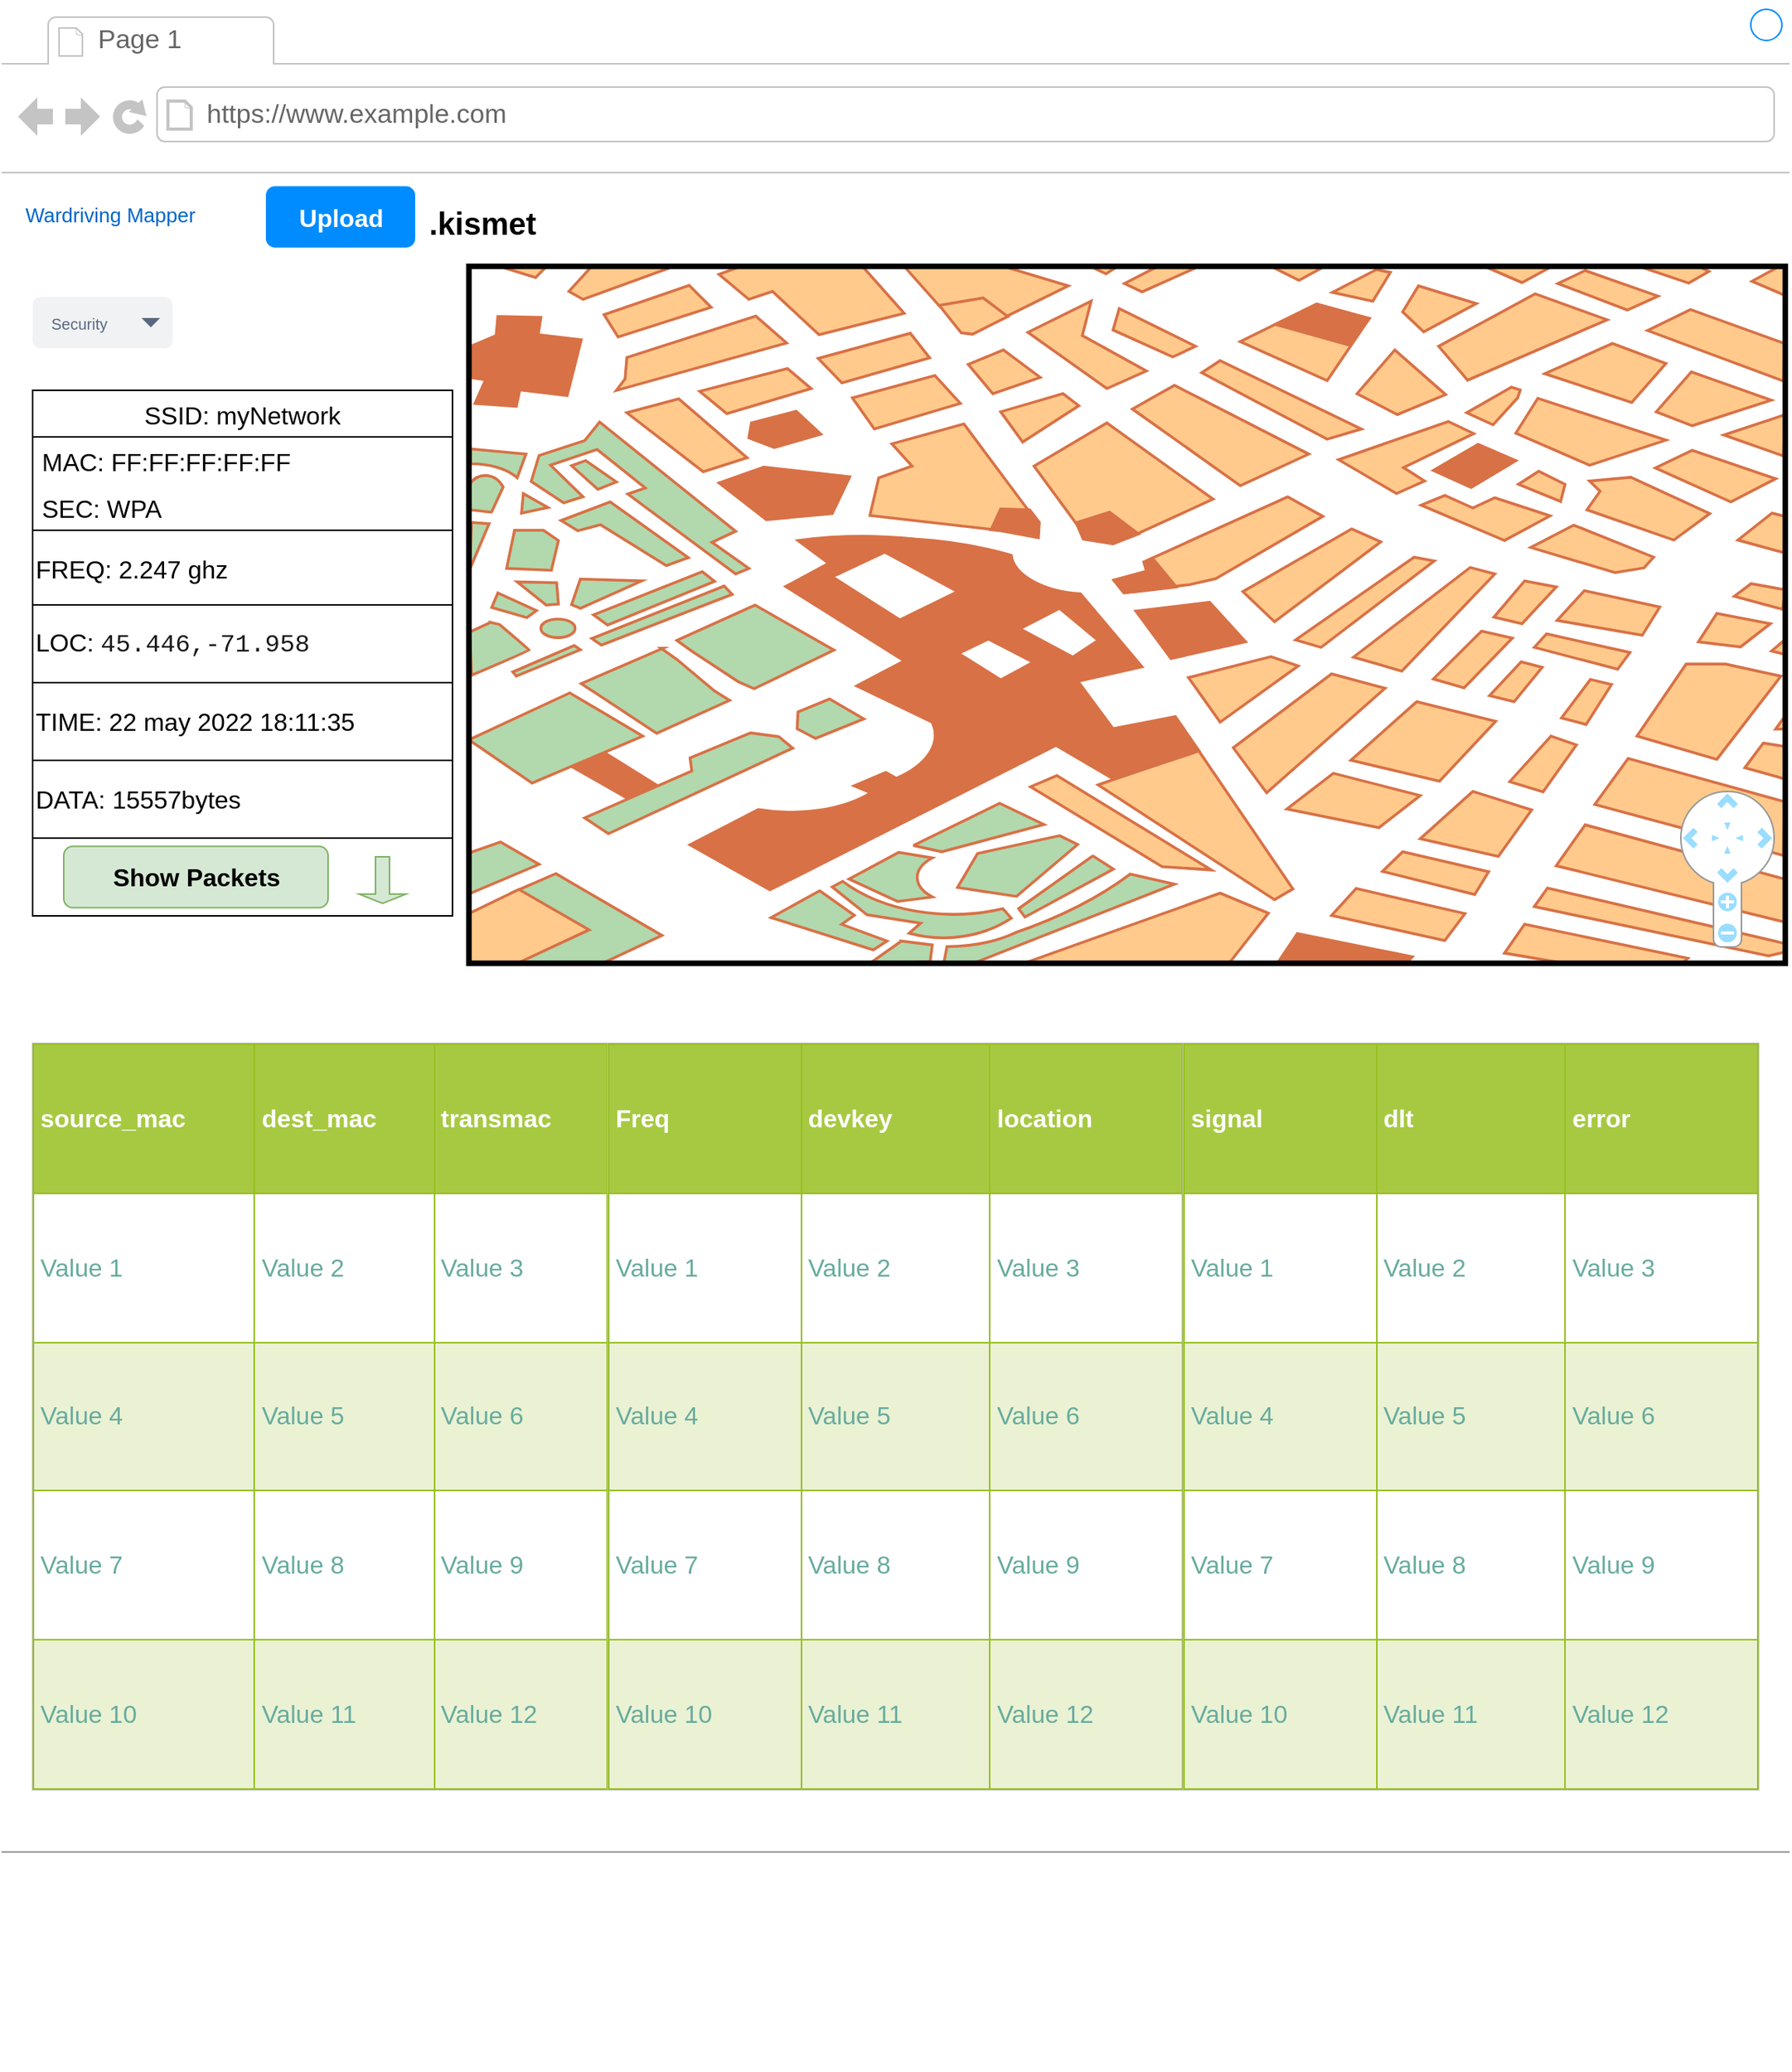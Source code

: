 <mxfile>
    <diagram id="piDafpqhtRUU5qUU-vj8" name="Page-1">
        <mxGraphModel dx="1792" dy="782" grid="1" gridSize="10" guides="1" tooltips="1" connect="1" arrows="1" fold="1" page="1" pageScale="1" pageWidth="827" pageHeight="1169" math="0" shadow="0">
            <root>
                <mxCell id="0"/>
                <mxCell id="1" parent="0"/>
                <mxCell id="8962rQQDY3VNNf6We3Pp-1" value="" style="strokeWidth=1;shadow=0;dashed=0;align=center;html=1;shape=mxgraph.mockup.containers.browserWindow;rSize=0;strokeColor2=#008cff;strokeColor3=#c4c4c4;mainText=,;recursiveResize=0;strokeColor=#FFFFFF;fontColor=#FFFFFF;" parent="1" vertex="1">
                    <mxGeometry x="10" y="10" width="1150" height="1330" as="geometry"/>
                </mxCell>
                <mxCell id="8962rQQDY3VNNf6We3Pp-2" value="Page 1" style="strokeWidth=1;shadow=0;dashed=0;align=center;html=1;shape=mxgraph.mockup.containers.anchor;fontSize=17;fontColor=#666666;align=left;" parent="8962rQQDY3VNNf6We3Pp-1" vertex="1">
                    <mxGeometry x="60" y="12" width="110" height="26" as="geometry"/>
                </mxCell>
                <mxCell id="8962rQQDY3VNNf6We3Pp-3" value="https://www.example.com" style="strokeWidth=1;shadow=0;dashed=0;align=center;html=1;shape=mxgraph.mockup.containers.anchor;rSize=0;fontSize=17;fontColor=#666666;align=left;" parent="8962rQQDY3VNNf6We3Pp-1" vertex="1">
                    <mxGeometry x="130" y="60" width="250" height="26" as="geometry"/>
                </mxCell>
                <mxCell id="8962rQQDY3VNNf6We3Pp-12" value="Security" style="rounded=1;fillColor=#F1F2F4;strokeColor=none;html=1;fontColor=#596780;align=left;fontSize=10;spacingLeft=10" parent="8962rQQDY3VNNf6We3Pp-1" vertex="1">
                    <mxGeometry x="20" y="190" width="90" height="33" as="geometry"/>
                </mxCell>
                <mxCell id="8962rQQDY3VNNf6We3Pp-13" value="" style="shape=triangle;direction=south;fillColor=#596780;strokeColor=none;html=1" parent="8962rQQDY3VNNf6We3Pp-12" vertex="1">
                    <mxGeometry x="1" y="0.5" width="12" height="6" relative="1" as="geometry">
                        <mxPoint x="-20" y="-3" as="offset"/>
                    </mxGeometry>
                </mxCell>
                <mxCell id="8962rQQDY3VNNf6We3Pp-14" value="Upload" style="rounded=1;align=center;strokeColor=none;html=1;fontColor=#ffffff;fontSize=16;fillColor=#008CFF;fontStyle=1" parent="8962rQQDY3VNNf6We3Pp-1" vertex="1">
                    <mxGeometry x="170" y="118.75" width="96" height="39.5" as="geometry"/>
                </mxCell>
                <mxCell id="8962rQQDY3VNNf6We3Pp-16" value="Wardriving Mapper&lt;br&gt;" style="text;html=1;strokeColor=none;fillColor=none;align=center;verticalAlign=middle;whiteSpace=wrap;rounded=0;fontSize=13;fontColor=#0066CC;" parent="8962rQQDY3VNNf6We3Pp-1" vertex="1">
                    <mxGeometry x="10" y="127" width="120" height="20" as="geometry"/>
                </mxCell>
                <mxCell id="8962rQQDY3VNNf6We3Pp-35" value="" style="verticalLabelPosition=bottom;shadow=0;dashed=0;align=center;html=1;verticalAlign=top;strokeWidth=1;shape=mxgraph.mockup.markup.line;strokeColor=#999999;fillColor=#008CFF;fontSize=13;fontColor=#0066CC;" parent="8962rQQDY3VNNf6We3Pp-1" vertex="1">
                    <mxGeometry y="1180" width="1150" height="20" as="geometry"/>
                </mxCell>
                <mxCell id="8962rQQDY3VNNf6We3Pp-36" value="" style="shape=image;html=1;verticalAlign=top;verticalLabelPosition=bottom;labelBackgroundColor=#ffffff;imageAspect=0;aspect=fixed;image=https://cdn3.iconfinder.com/data/icons/peelicons-vol-1/50/LinkedIn-128.png;fillColor=#008CFF;fontSize=13;fontColor=#0066CC;" parent="8962rQQDY3VNNf6We3Pp-1" vertex="1">
                    <mxGeometry x="870" y="1235" width="30" height="30" as="geometry"/>
                </mxCell>
                <mxCell id="8962rQQDY3VNNf6We3Pp-37" value="" style="shape=image;html=1;verticalAlign=top;verticalLabelPosition=bottom;labelBackgroundColor=#ffffff;imageAspect=0;aspect=fixed;image=https://cdn3.iconfinder.com/data/icons/peelicons-vol-1/50/Facebook-128.png;fillColor=#008CFF;fontSize=13;fontColor=#0066CC;" parent="8962rQQDY3VNNf6We3Pp-1" vertex="1">
                    <mxGeometry x="920" y="1235" width="30" height="30" as="geometry"/>
                </mxCell>
                <mxCell id="8962rQQDY3VNNf6We3Pp-38" value="" style="shape=image;html=1;verticalAlign=top;verticalLabelPosition=bottom;labelBackgroundColor=#ffffff;imageAspect=0;aspect=fixed;image=https://cdn3.iconfinder.com/data/icons/peelicons-vol-1/50/Twitter-128.png;fillColor=#008CFF;fontSize=13;fontColor=#0066CC;" parent="8962rQQDY3VNNf6We3Pp-1" vertex="1">
                    <mxGeometry x="970" y="1235" width="30" height="30" as="geometry"/>
                </mxCell>
                <mxCell id="dJ0W-C5eMbom-Qk9ZyAU-2" value="" style="verticalLabelPosition=bottom;shadow=0;dashed=0;align=center;html=1;verticalAlign=top;strokeWidth=1;shape=mxgraph.mockup.misc.map;" parent="8962rQQDY3VNNf6We3Pp-1" vertex="1">
                    <mxGeometry x="300" y="170" width="850" height="450" as="geometry"/>
                </mxCell>
                <mxCell id="dJ0W-C5eMbom-Qk9ZyAU-4" value="&lt;h1&gt;&lt;span style=&quot;font-size: 20px;&quot;&gt;.kismet&lt;/span&gt;&lt;/h1&gt;" style="text;html=1;strokeColor=none;fillColor=none;spacing=5;spacingTop=-20;whiteSpace=wrap;overflow=hidden;rounded=0;" parent="8962rQQDY3VNNf6We3Pp-1" vertex="1">
                    <mxGeometry x="270" y="121.75" width="87.5" height="36.5" as="geometry"/>
                </mxCell>
                <mxCell id="dJ0W-C5eMbom-Qk9ZyAU-5" value="" style="shape=image;html=1;verticalAlign=top;verticalLabelPosition=bottom;labelBackgroundColor=#ffffff;imageAspect=0;aspect=fixed;image=https://cdn1.iconfinder.com/data/icons/unicons-line-vol-4/24/map-marker-128.png;fontSize=16;" parent="8962rQQDY3VNNf6We3Pp-1" vertex="1">
                    <mxGeometry x="725" y="400" width="48" height="48" as="geometry"/>
                </mxCell>
                <mxCell id="dJ0W-C5eMbom-Qk9ZyAU-6" value="" style="shape=image;html=1;verticalAlign=top;verticalLabelPosition=bottom;labelBackgroundColor=#ffffff;imageAspect=0;aspect=fixed;image=https://cdn1.iconfinder.com/data/icons/unicons-line-vol-4/24/map-marker-128.png;fontSize=16;" parent="8962rQQDY3VNNf6We3Pp-1" vertex="1">
                    <mxGeometry x="769" y="340" width="48" height="48" as="geometry"/>
                </mxCell>
                <mxCell id="dJ0W-C5eMbom-Qk9ZyAU-7" value="" style="shape=image;html=1;verticalAlign=top;verticalLabelPosition=bottom;labelBackgroundColor=#ffffff;imageAspect=0;aspect=fixed;image=https://cdn1.iconfinder.com/data/icons/unicons-line-vol-4/24/map-marker-128.png;fontSize=16;" parent="8962rQQDY3VNNf6We3Pp-1" vertex="1">
                    <mxGeometry x="630" y="250" width="48" height="48" as="geometry"/>
                </mxCell>
                <mxCell id="dJ0W-C5eMbom-Qk9ZyAU-8" value="" style="shape=image;html=1;verticalAlign=top;verticalLabelPosition=bottom;labelBackgroundColor=#ffffff;imageAspect=0;aspect=fixed;image=https://cdn1.iconfinder.com/data/icons/unicons-line-vol-4/24/map-marker-128.png;fontSize=16;" parent="8962rQQDY3VNNf6We3Pp-1" vertex="1">
                    <mxGeometry x="770" y="460" width="48" height="48" as="geometry"/>
                </mxCell>
                <mxCell id="dJ0W-C5eMbom-Qk9ZyAU-9" value="SSID: myNetwork" style="swimlane;fontStyle=0;childLayout=stackLayout;horizontal=1;startSize=30;horizontalStack=0;resizeParent=1;resizeParentMax=0;resizeLast=0;collapsible=1;marginBottom=0;fontSize=16;" parent="8962rQQDY3VNNf6We3Pp-1" vertex="1">
                    <mxGeometry x="20" y="250" width="270" height="90" as="geometry">
                        <mxRectangle x="20" y="250" width="160" height="30" as="alternateBounds"/>
                    </mxGeometry>
                </mxCell>
                <mxCell id="dJ0W-C5eMbom-Qk9ZyAU-10" value="MAC: FF:FF:FF:FF:FF" style="text;strokeColor=none;fillColor=none;align=left;verticalAlign=middle;spacingLeft=4;spacingRight=4;overflow=hidden;points=[[0,0.5],[1,0.5]];portConstraint=eastwest;rotatable=0;fontSize=16;" parent="dJ0W-C5eMbom-Qk9ZyAU-9" vertex="1">
                    <mxGeometry y="30" width="270" height="30" as="geometry"/>
                </mxCell>
                <mxCell id="dJ0W-C5eMbom-Qk9ZyAU-11" value="SEC: WPA" style="text;strokeColor=none;fillColor=none;align=left;verticalAlign=middle;spacingLeft=4;spacingRight=4;overflow=hidden;points=[[0,0.5],[1,0.5]];portConstraint=eastwest;rotatable=0;fontSize=16;" parent="dJ0W-C5eMbom-Qk9ZyAU-9" vertex="1">
                    <mxGeometry y="60" width="270" height="30" as="geometry"/>
                </mxCell>
                <mxCell id="dJ0W-C5eMbom-Qk9ZyAU-15" value="FREQ: 2.247 ghz" style="rounded=0;whiteSpace=wrap;html=1;fontSize=16;align=left;" parent="8962rQQDY3VNNf6We3Pp-1" vertex="1">
                    <mxGeometry x="20" y="340" width="270" height="50" as="geometry"/>
                </mxCell>
                <mxCell id="dJ0W-C5eMbom-Qk9ZyAU-16" value="LOC:&amp;nbsp;&lt;span style=&quot;font-family: Consolas, &amp;quot;Courier New&amp;quot;, monospace; background-color: rgb(255, 255, 255);&quot;&gt;&lt;font color=&quot;#1a1a1a&quot; style=&quot;font-size: 16px;&quot;&gt;45.446,-71.958&lt;/font&gt;&lt;/span&gt;" style="rounded=0;whiteSpace=wrap;html=1;fontSize=16;align=left;" parent="8962rQQDY3VNNf6We3Pp-1" vertex="1">
                    <mxGeometry x="20" y="388" width="270" height="50" as="geometry"/>
                </mxCell>
                <mxCell id="dJ0W-C5eMbom-Qk9ZyAU-17" value="TIME: 22 may 2022 18:11:35" style="rounded=0;whiteSpace=wrap;html=1;fontSize=16;align=left;" parent="8962rQQDY3VNNf6We3Pp-1" vertex="1">
                    <mxGeometry x="20" y="438" width="270" height="50" as="geometry"/>
                </mxCell>
                <mxCell id="dJ0W-C5eMbom-Qk9ZyAU-18" value="" style="verticalLabelPosition=bottom;shadow=0;dashed=0;align=center;html=1;verticalAlign=top;strokeWidth=1;shape=mxgraph.mockup.navigation.mapNavigator;fillColor2=#99ddff;strokeColor2=none;strokeColor3=#ffffff;strokeColor=#999999;labelBackgroundColor=#FFFFFF;fontSize=16;fontColor=#1A1A1A;" parent="8962rQQDY3VNNf6We3Pp-1" vertex="1">
                    <mxGeometry x="1080" y="508" width="60" height="100" as="geometry"/>
                </mxCell>
                <mxCell id="dJ0W-C5eMbom-Qk9ZyAU-19" value="DATA: 15557bytes" style="rounded=0;whiteSpace=wrap;html=1;fontSize=16;align=left;" parent="8962rQQDY3VNNf6We3Pp-1" vertex="1">
                    <mxGeometry x="20" y="488" width="270" height="50" as="geometry"/>
                </mxCell>
                <mxCell id="dJ0W-C5eMbom-Qk9ZyAU-20" value="" style="rounded=0;whiteSpace=wrap;html=1;fontSize=16;align=left;" parent="8962rQQDY3VNNf6We3Pp-1" vertex="1">
                    <mxGeometry x="20" y="538" width="270" height="50" as="geometry"/>
                </mxCell>
                <mxCell id="dJ0W-C5eMbom-Qk9ZyAU-53" value="Show Packets" style="rounded=1;align=center;strokeColor=#82b366;html=1;fontSize=16;fillColor=#d5e8d4;fontStyle=1" parent="8962rQQDY3VNNf6We3Pp-1" vertex="1">
                    <mxGeometry x="40" y="543.25" width="170" height="39.5" as="geometry"/>
                </mxCell>
                <mxCell id="dJ0W-C5eMbom-Qk9ZyAU-55" value="" style="shape=singleArrow;direction=south;whiteSpace=wrap;html=1;labelBackgroundColor=none;fontSize=16;fillColor=#d5e8d4;strokeColor=#82b366;" parent="8962rQQDY3VNNf6We3Pp-1" vertex="1">
                    <mxGeometry x="230" y="550" width="30" height="30" as="geometry"/>
                </mxCell>
                <mxCell id="dJ0W-C5eMbom-Qk9ZyAU-59" value="&lt;table border=&quot;1&quot; width=&quot;100%&quot; height=&quot;100%&quot; cellpadding=&quot;4&quot; style=&quot;width:100%;height:100%;border-collapse:collapse;&quot;&gt;&lt;tbody&gt;&lt;tr style=&quot;background-color:#A7C942;color:#ffffff;border:1px solid #98bf21;&quot;&gt;&lt;th align=&quot;left&quot;&gt;source_mac&lt;/th&gt;&lt;th align=&quot;left&quot;&gt;dest_mac&lt;/th&gt;&lt;th align=&quot;left&quot;&gt;transmac&lt;/th&gt;&lt;/tr&gt;&lt;tr style=&quot;border:1px solid #98bf21;&quot;&gt;&lt;td&gt;Value 1&lt;/td&gt;&lt;td&gt;Value 2&lt;/td&gt;&lt;td&gt;Value 3&lt;/td&gt;&lt;/tr&gt;&lt;tr style=&quot;background-color:#EAF2D3;border:1px solid #98bf21;&quot;&gt;&lt;td&gt;Value 4&lt;/td&gt;&lt;td&gt;Value 5&lt;/td&gt;&lt;td&gt;Value 6&lt;/td&gt;&lt;/tr&gt;&lt;tr style=&quot;border:1px solid #98bf21;&quot;&gt;&lt;td&gt;Value 7&lt;/td&gt;&lt;td&gt;Value 8&lt;/td&gt;&lt;td&gt;Value 9&lt;/td&gt;&lt;/tr&gt;&lt;tr style=&quot;background-color:#EAF2D3;border:1px solid #98bf21;&quot;&gt;&lt;td&gt;Value 10&lt;/td&gt;&lt;td&gt;Value 11&lt;/td&gt;&lt;td&gt;Value 12&lt;/td&gt;&lt;/tr&gt;&lt;/tbody&gt;&lt;/table&gt;" style="text;html=1;strokeColor=#c0c0c0;fillColor=#ffffff;overflow=fill;rounded=0;labelBackgroundColor=none;fontSize=16;fontColor=#67AB9F;" parent="8962rQQDY3VNNf6We3Pp-1" vertex="1">
                    <mxGeometry x="20" y="670" width="370" height="480" as="geometry"/>
                </mxCell>
                <mxCell id="dJ0W-C5eMbom-Qk9ZyAU-62" value="&lt;table border=&quot;1&quot; width=&quot;100%&quot; height=&quot;100%&quot; cellpadding=&quot;4&quot; style=&quot;width:100%;height:100%;border-collapse:collapse;&quot;&gt;&lt;tbody&gt;&lt;tr style=&quot;background-color:#A7C942;color:#ffffff;border:1px solid #98bf21;&quot;&gt;&lt;th align=&quot;left&quot;&gt;Freq&lt;/th&gt;&lt;th align=&quot;left&quot;&gt;devkey&lt;/th&gt;&lt;th align=&quot;left&quot;&gt;location&lt;/th&gt;&lt;/tr&gt;&lt;tr style=&quot;border:1px solid #98bf21;&quot;&gt;&lt;td&gt;Value 1&lt;/td&gt;&lt;td&gt;Value 2&lt;/td&gt;&lt;td&gt;Value 3&lt;/td&gt;&lt;/tr&gt;&lt;tr style=&quot;background-color:#EAF2D3;border:1px solid #98bf21;&quot;&gt;&lt;td&gt;Value 4&lt;/td&gt;&lt;td&gt;Value 5&lt;/td&gt;&lt;td&gt;Value 6&lt;/td&gt;&lt;/tr&gt;&lt;tr style=&quot;border:1px solid #98bf21;&quot;&gt;&lt;td&gt;Value 7&lt;/td&gt;&lt;td&gt;Value 8&lt;/td&gt;&lt;td&gt;Value 9&lt;/td&gt;&lt;/tr&gt;&lt;tr style=&quot;background-color:#EAF2D3;border:1px solid #98bf21;&quot;&gt;&lt;td&gt;Value 10&lt;/td&gt;&lt;td&gt;Value 11&lt;/td&gt;&lt;td&gt;Value 12&lt;/td&gt;&lt;/tr&gt;&lt;/tbody&gt;&lt;/table&gt;" style="text;html=1;strokeColor=#c0c0c0;fillColor=#ffffff;overflow=fill;rounded=0;labelBackgroundColor=none;fontSize=16;fontColor=#67AB9F;" parent="8962rQQDY3VNNf6We3Pp-1" vertex="1">
                    <mxGeometry x="390" y="670" width="370" height="480" as="geometry"/>
                </mxCell>
                <mxCell id="dJ0W-C5eMbom-Qk9ZyAU-63" value="&lt;table border=&quot;1&quot; width=&quot;100%&quot; height=&quot;100%&quot; cellpadding=&quot;4&quot; style=&quot;width:100%;height:100%;border-collapse:collapse;&quot;&gt;&lt;tbody&gt;&lt;tr style=&quot;background-color:#A7C942;color:#ffffff;border:1px solid #98bf21;&quot;&gt;&lt;th align=&quot;left&quot;&gt;signal&lt;/th&gt;&lt;th align=&quot;left&quot;&gt;dlt&lt;/th&gt;&lt;th align=&quot;left&quot;&gt;error&lt;/th&gt;&lt;/tr&gt;&lt;tr style=&quot;border:1px solid #98bf21;&quot;&gt;&lt;td&gt;Value 1&lt;/td&gt;&lt;td&gt;Value 2&lt;/td&gt;&lt;td&gt;Value 3&lt;/td&gt;&lt;/tr&gt;&lt;tr style=&quot;background-color:#EAF2D3;border:1px solid #98bf21;&quot;&gt;&lt;td&gt;Value 4&lt;/td&gt;&lt;td&gt;Value 5&lt;/td&gt;&lt;td&gt;Value 6&lt;/td&gt;&lt;/tr&gt;&lt;tr style=&quot;border:1px solid #98bf21;&quot;&gt;&lt;td&gt;Value 7&lt;/td&gt;&lt;td&gt;Value 8&lt;/td&gt;&lt;td&gt;Value 9&lt;/td&gt;&lt;/tr&gt;&lt;tr style=&quot;background-color:#EAF2D3;border:1px solid #98bf21;&quot;&gt;&lt;td&gt;Value 10&lt;/td&gt;&lt;td&gt;Value 11&lt;/td&gt;&lt;td&gt;Value 12&lt;/td&gt;&lt;/tr&gt;&lt;/tbody&gt;&lt;/table&gt;" style="text;html=1;strokeColor=#c0c0c0;fillColor=#ffffff;overflow=fill;rounded=0;labelBackgroundColor=none;fontSize=16;fontColor=#67AB9F;" parent="8962rQQDY3VNNf6We3Pp-1" vertex="1">
                    <mxGeometry x="760" y="670" width="370" height="480" as="geometry"/>
                </mxCell>
            </root>
        </mxGraphModel>
    </diagram>
</mxfile>